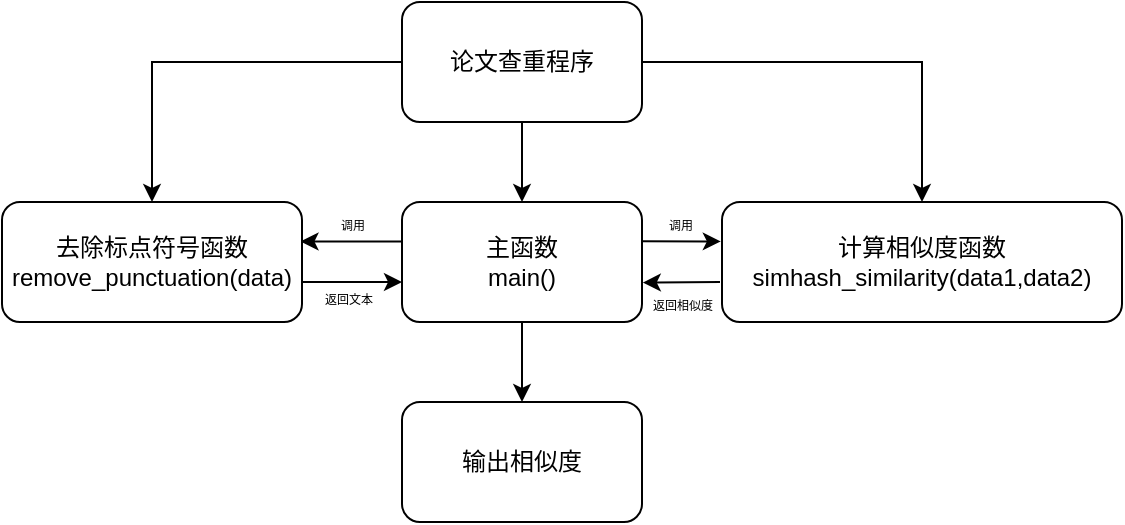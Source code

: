 <mxfile version="14.4.3" type="device"><diagram id="ubgUMfeotXiByWUQiRPc" name="第 1 页"><mxGraphModel dx="362" dy="282" grid="1" gridSize="10" guides="1" tooltips="1" connect="1" arrows="1" fold="1" page="1" pageScale="1" pageWidth="827" pageHeight="1169" math="0" shadow="0"><root><mxCell id="0"/><mxCell id="1" parent="0"/><mxCell id="zH4qfek_lOBlXsX8HsOu-15" style="edgeStyle=orthogonalEdgeStyle;rounded=0;orthogonalLoop=1;jettySize=auto;html=1;entryX=0.5;entryY=0;entryDx=0;entryDy=0;" parent="1" source="zH4qfek_lOBlXsX8HsOu-1" target="zH4qfek_lOBlXsX8HsOu-13" edge="1"><mxGeometry relative="1" as="geometry"><Array as="points"><mxPoint x="620" y="130"/></Array></mxGeometry></mxCell><mxCell id="zH4qfek_lOBlXsX8HsOu-24" style="edgeStyle=orthogonalEdgeStyle;rounded=0;orthogonalLoop=1;jettySize=auto;html=1;entryX=0.5;entryY=0;entryDx=0;entryDy=0;" parent="1" source="zH4qfek_lOBlXsX8HsOu-1" target="zH4qfek_lOBlXsX8HsOu-2" edge="1"><mxGeometry relative="1" as="geometry"/></mxCell><mxCell id="zH4qfek_lOBlXsX8HsOu-25" style="edgeStyle=orthogonalEdgeStyle;rounded=0;orthogonalLoop=1;jettySize=auto;html=1;entryX=0.5;entryY=0;entryDx=0;entryDy=0;" parent="1" source="zH4qfek_lOBlXsX8HsOu-1" target="zH4qfek_lOBlXsX8HsOu-5" edge="1"><mxGeometry relative="1" as="geometry"/></mxCell><mxCell id="zH4qfek_lOBlXsX8HsOu-1" value="论文查重程序" style="rounded=1;whiteSpace=wrap;html=1;" parent="1" vertex="1"><mxGeometry x="360" y="100" width="120" height="60" as="geometry"/></mxCell><mxCell id="zH4qfek_lOBlXsX8HsOu-16" style="edgeStyle=orthogonalEdgeStyle;rounded=0;orthogonalLoop=1;jettySize=auto;html=1;entryX=-0.003;entryY=0.317;entryDx=0;entryDy=0;entryPerimeter=0;exitX=1;exitY=0.328;exitDx=0;exitDy=0;exitPerimeter=0;" parent="1" source="zH4qfek_lOBlXsX8HsOu-2" target="zH4qfek_lOBlXsX8HsOu-13" edge="1"><mxGeometry relative="1" as="geometry"><Array as="points"/></mxGeometry></mxCell><mxCell id="zH4qfek_lOBlXsX8HsOu-22" style="edgeStyle=orthogonalEdgeStyle;rounded=0;orthogonalLoop=1;jettySize=auto;html=1;entryX=0.995;entryY=0.329;entryDx=0;entryDy=0;entryPerimeter=0;" parent="1" source="zH4qfek_lOBlXsX8HsOu-2" target="zH4qfek_lOBlXsX8HsOu-5" edge="1"><mxGeometry relative="1" as="geometry"><Array as="points"><mxPoint x="335" y="220"/></Array></mxGeometry></mxCell><mxCell id="zH4qfek_lOBlXsX8HsOu-28" style="edgeStyle=orthogonalEdgeStyle;rounded=0;orthogonalLoop=1;jettySize=auto;html=1;entryX=0.5;entryY=0;entryDx=0;entryDy=0;" parent="1" source="zH4qfek_lOBlXsX8HsOu-2" target="zH4qfek_lOBlXsX8HsOu-27" edge="1"><mxGeometry relative="1" as="geometry"/></mxCell><mxCell id="zH4qfek_lOBlXsX8HsOu-2" value="主函数&lt;br&gt;main()" style="rounded=1;whiteSpace=wrap;html=1;" parent="1" vertex="1"><mxGeometry x="360" y="200" width="120" height="60" as="geometry"/></mxCell><mxCell id="zH4qfek_lOBlXsX8HsOu-23" style="edgeStyle=orthogonalEdgeStyle;rounded=0;orthogonalLoop=1;jettySize=auto;html=1;" parent="1" source="zH4qfek_lOBlXsX8HsOu-5" edge="1"><mxGeometry relative="1" as="geometry"><mxPoint x="360" y="240" as="targetPoint"/><Array as="points"><mxPoint x="360" y="240"/></Array></mxGeometry></mxCell><mxCell id="zH4qfek_lOBlXsX8HsOu-5" value="去除标点符号函数&lt;br&gt;remove_punctuation(data)" style="rounded=1;whiteSpace=wrap;html=1;" parent="1" vertex="1"><mxGeometry x="160" y="200" width="150" height="60" as="geometry"/></mxCell><mxCell id="zH4qfek_lOBlXsX8HsOu-7" value="&lt;font style=&quot;font-size: 6px&quot;&gt;调用&lt;/font&gt;" style="text;html=1;align=center;verticalAlign=middle;resizable=0;points=[];autosize=1;" parent="1" vertex="1"><mxGeometry x="320" y="200" width="30" height="20" as="geometry"/></mxCell><mxCell id="zH4qfek_lOBlXsX8HsOu-9" value="&lt;font style=&quot;line-height: 120% ; font-size: 6px&quot;&gt;返回文本&lt;/font&gt;" style="text;html=1;align=center;verticalAlign=middle;resizable=0;points=[];autosize=1;" parent="1" vertex="1"><mxGeometry x="313" y="237" width="40" height="20" as="geometry"/></mxCell><mxCell id="zH4qfek_lOBlXsX8HsOu-18" style="edgeStyle=orthogonalEdgeStyle;rounded=0;orthogonalLoop=1;jettySize=auto;html=1;entryX=1.003;entryY=0.672;entryDx=0;entryDy=0;entryPerimeter=0;" parent="1" target="zH4qfek_lOBlXsX8HsOu-2" edge="1"><mxGeometry relative="1" as="geometry"><mxPoint x="519" y="240" as="sourcePoint"/><mxPoint x="480" y="240" as="targetPoint"/><Array as="points"><mxPoint x="480" y="240"/></Array></mxGeometry></mxCell><mxCell id="zH4qfek_lOBlXsX8HsOu-13" value="计算相似度函数&lt;br&gt;simhash_similarity(data1,data2)" style="rounded=1;whiteSpace=wrap;html=1;" parent="1" vertex="1"><mxGeometry x="520" y="200" width="200" height="60" as="geometry"/></mxCell><mxCell id="zH4qfek_lOBlXsX8HsOu-17" value="&lt;font style=&quot;font-size: 6px&quot;&gt;调用&lt;/font&gt;" style="text;html=1;align=center;verticalAlign=middle;resizable=0;points=[];autosize=1;" parent="1" vertex="1"><mxGeometry x="484" y="200" width="30" height="20" as="geometry"/></mxCell><mxCell id="zH4qfek_lOBlXsX8HsOu-20" value="&lt;font style=&quot;line-height: 120% ; font-size: 6px&quot;&gt;返回相似度&lt;/font&gt;" style="text;html=1;align=center;verticalAlign=middle;resizable=0;points=[];autosize=1;" parent="1" vertex="1"><mxGeometry x="475" y="240" width="50" height="20" as="geometry"/></mxCell><mxCell id="zH4qfek_lOBlXsX8HsOu-27" value="输出相似度" style="rounded=1;whiteSpace=wrap;html=1;" parent="1" vertex="1"><mxGeometry x="360" y="300" width="120" height="60" as="geometry"/></mxCell></root></mxGraphModel></diagram></mxfile>